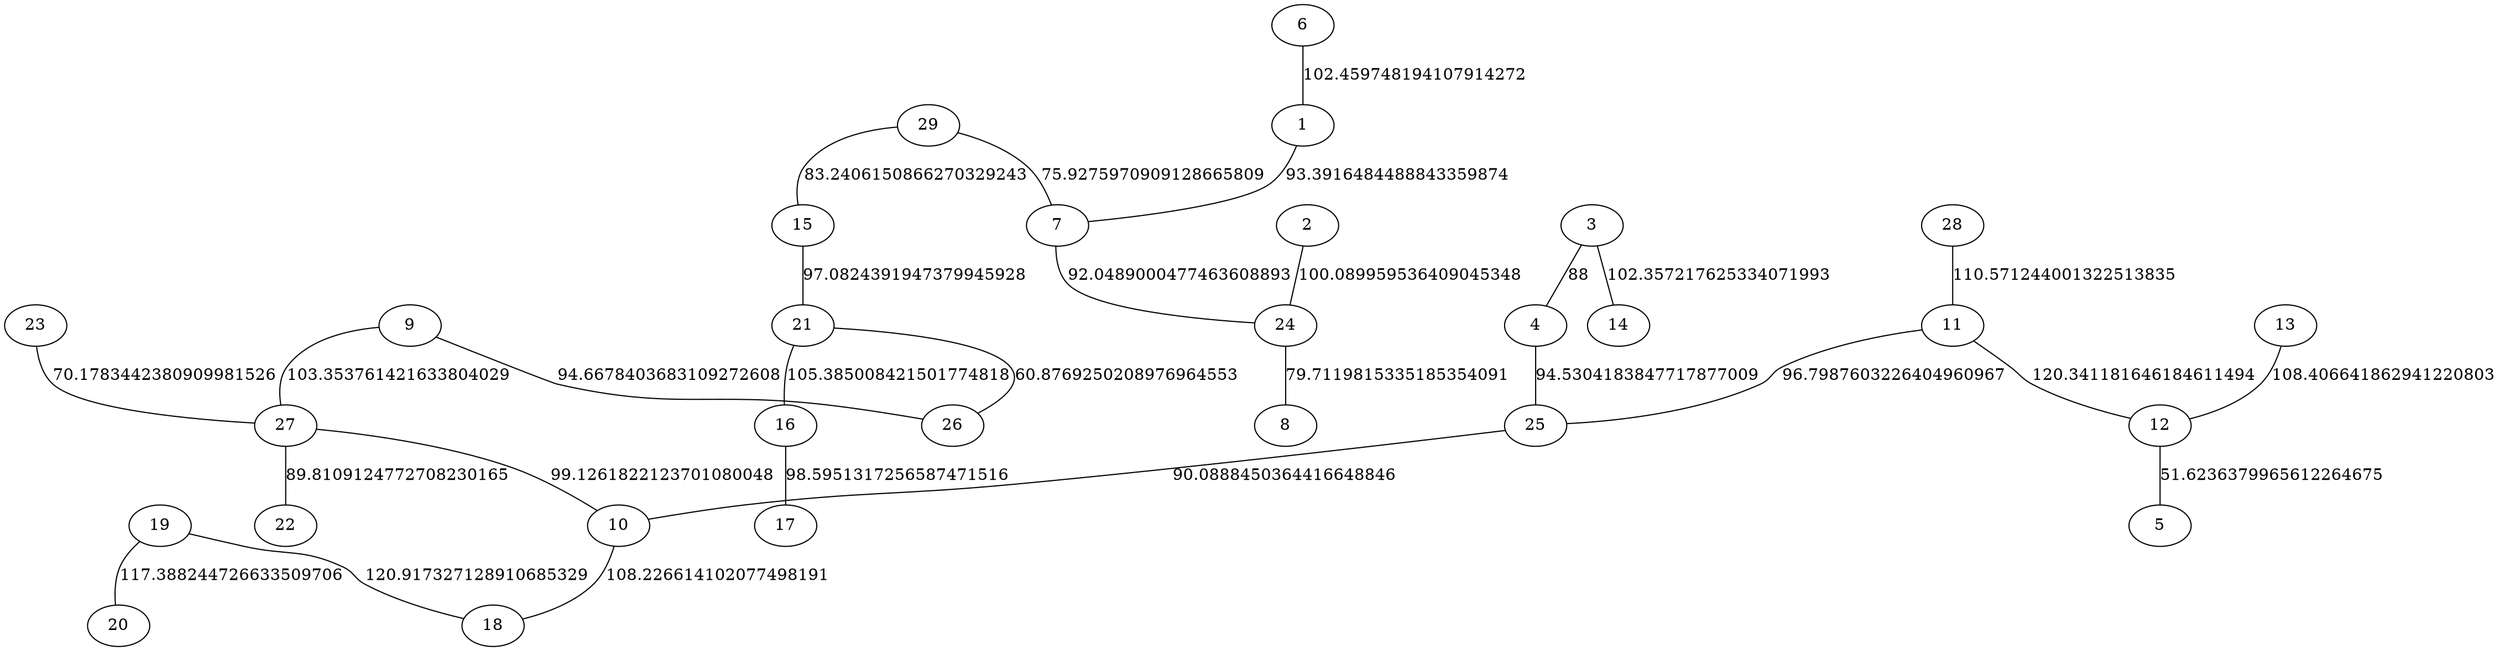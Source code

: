 graph {
"12" -- "5" [label="51.6236379965612264675"]
"21" -- "26" [label="60.8769250208976964553"]
"23" -- "27" [label="70.1783442380909981526"]
"29" -- "7" [label="75.9275970909128665809"]
"24" -- "8" [label="79.7119815335185354091"]
"29" -- "15" [label="83.2406150866270329243"]
"3" -- "4" [label="88"]
"27" -- "22" [label="89.8109124772708230165"]
"25" -- "10" [label="90.0888450364416648846"]
"7" -- "24" [label="92.0489000477463608893"]
"1" -- "7" [label="93.3916484488843359874"]
"4" -- "25" [label="94.5304183847717877009"]
"9" -- "26" [label="94.6678403683109272608"]
"11" -- "25" [label="96.7987603226404960967"]
"15" -- "21" [label="97.0824391947379945928"]
"16" -- "17" [label="98.5951317256587471516"]
"27" -- "10" [label="99.1261822123701080048"]
"2" -- "24" [label="100.089959536409045348"]
"3" -- "14" [label="102.357217625334071993"]
"6" -- "1" [label="102.459748194107914272"]
"9" -- "27" [label="103.353761421633804029"]
"21" -- "16" [label="105.385008421501774818"]
"10" -- "18" [label="108.226614102077498191"]
"13" -- "12" [label="108.406641862941220803"]
"28" -- "11" [label="110.571244001322513835"]
"19" -- "20" [label="117.388244726633509706"]
"11" -- "12" [label="120.341181646184611494"]
"19" -- "18" [label="120.917327128910685329"]
}